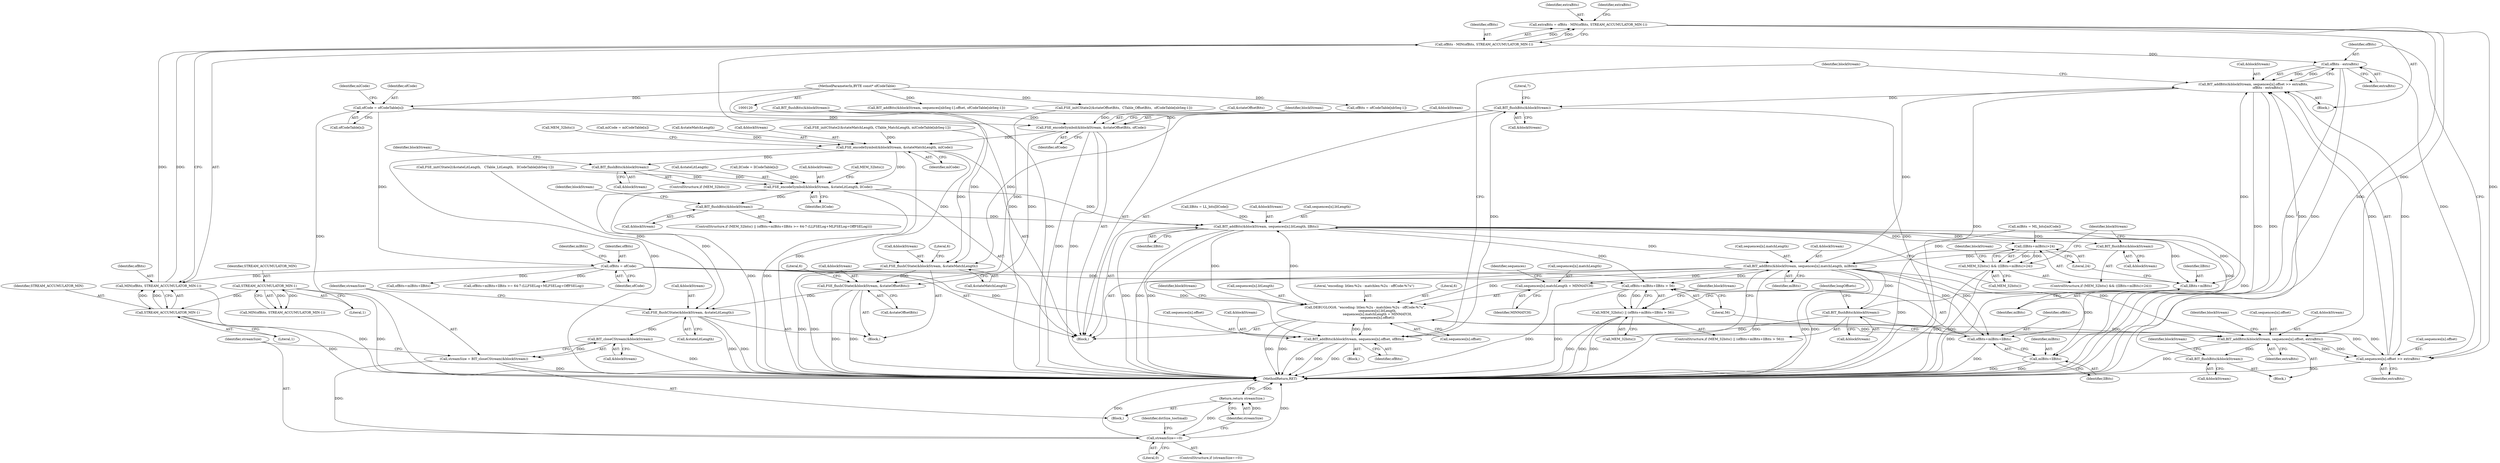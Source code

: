digraph "0_zstd_3e5cdf1b6a85843e991d7d10f6a2567c15580da0_2@integer" {
"1000461" [label="(Call,extraBits = ofBits - MIN(ofBits, STREAM_ACCUMULATOR_MIN-1))"];
"1000463" [label="(Call,ofBits - MIN(ofBits, STREAM_ACCUMULATOR_MIN-1))"];
"1000465" [label="(Call,MIN(ofBits, STREAM_ACCUMULATOR_MIN-1))"];
"1000342" [label="(Call,ofBits = ofCode)"];
"1000324" [label="(Call,ofCode = ofCodeTable[n])"];
"1000126" [label="(MethodParameterIn,BYTE const* ofCodeTable)"];
"1000467" [label="(Call,STREAM_ACCUMULATOR_MIN-1)"];
"1000248" [label="(Call,STREAM_ACCUMULATOR_MIN-1)"];
"1000473" [label="(Call,BIT_addBits(&blockStream, sequences[n].offset, extraBits))"];
"1000482" [label="(Call,BIT_flushBits(&blockStream))"];
"1000485" [label="(Call,BIT_addBits(&blockStream, sequences[n].offset >> extraBits,\n                            ofBits - extraBits))"];
"1000509" [label="(Call,BIT_flushBits(&blockStream))"];
"1000371" [label="(Call,FSE_encodeSymbol(&blockStream, &stateOffsetBits, ofCode))"];
"1000377" [label="(Call,FSE_encodeSymbol(&blockStream, &stateMatchLength, mlCode))"];
"1000385" [label="(Call,BIT_flushBits(&blockStream))"];
"1000388" [label="(Call,FSE_encodeSymbol(&blockStream, &stateLitLength, llCode))"];
"1000412" [label="(Call,BIT_flushBits(&blockStream))"];
"1000415" [label="(Call,BIT_addBits(&blockStream, sequences[n].litLength, llBits))"];
"1000351" [label="(Call,DEBUGLOG(6, \"encoding: litlen:%2u - matchlen:%2u - offCode:%7u\",\n                        sequences[n].litLength,\n                        sequences[n].matchLength + MINMATCH,\n                        sequences[n].offset))"];
"1000488" [label="(Call,sequences[n].offset >> extraBits)"];
"1000495" [label="(Call,ofBits - extraBits)"];
"1000500" [label="(Call,BIT_addBits(&blockStream, sequences[n].offset, ofBits))"];
"1000427" [label="(Call,(llBits+mlBits)>24)"];
"1000425" [label="(Call,MEM_32bits() && ((llBits+mlBits)>24))"];
"1000428" [label="(Call,llBits+mlBits)"];
"1000432" [label="(Call,BIT_flushBits(&blockStream))"];
"1000435" [label="(Call,BIT_addBits(&blockStream, sequences[n].matchLength, mlBits))"];
"1000359" [label="(Call,sequences[n].matchLength + MINMATCH)"];
"1000447" [label="(Call,ofBits+mlBits+llBits > 56)"];
"1000445" [label="(Call,MEM_32bits() || (ofBits+mlBits+llBits > 56))"];
"1000448" [label="(Call,ofBits+mlBits+llBits)"];
"1000450" [label="(Call,mlBits+llBits)"];
"1000454" [label="(Call,BIT_flushBits(&blockStream))"];
"1000552" [label="(Call,FSE_flushCState(&blockStream, &stateLitLength))"];
"1000561" [label="(Call,BIT_closeCStream(&blockStream))"];
"1000559" [label="(Call,streamSize = BIT_closeCStream(&blockStream))"];
"1000565" [label="(Call,streamSize==0)"];
"1000571" [label="(Return,return streamSize;)"];
"1000530" [label="(Call,FSE_flushCState(&blockStream, &stateMatchLength))"];
"1000541" [label="(Call,FSE_flushCState(&blockStream, &stateOffsetBits))"];
"1000285" [label="(Call,BIT_addBits(&blockStream, sequences[nbSeq-1].offset, ofCodeTable[nbSeq-1]))"];
"1000389" [label="(Call,&blockStream)"];
"1000386" [label="(Call,&blockStream)"];
"1000378" [label="(Call,&blockStream)"];
"1000359" [label="(Call,sequences[n].matchLength + MINMATCH)"];
"1000425" [label="(Call,MEM_32bits() && ((llBits+mlBits)>24))"];
"1000555" [label="(Call,&stateLitLength)"];
"1000560" [label="(Identifier,streamSize)"];
"1000430" [label="(Identifier,mlBits)"];
"1000177" [label="(Call,FSE_initCState2(&stateLitLength,   CTable_LitLength,   llCodeTable[nbSeq-1]))"];
"1000444" [label="(ControlStructure,if (MEM_32bits() || (ofBits+mlBits+llBits > 56)))"];
"1000456" [label="(Identifier,blockStream)"];
"1000466" [label="(Identifier,ofBits)"];
"1000467" [label="(Call,STREAM_ACCUMULATOR_MIN-1)"];
"1000567" [label="(Literal,0)"];
"1000503" [label="(Call,sequences[n].offset)"];
"1000246" [label="(Call,MIN(ofBits, STREAM_ACCUMULATOR_MIN-1))"];
"1000428" [label="(Call,llBits+mlBits)"];
"1000488" [label="(Call,sequences[n].offset >> extraBits)"];
"1000380" [label="(Call,&stateMatchLength)"];
"1000472" [label="(Block,)"];
"1000468" [label="(Identifier,STREAM_ACCUMULATOR_MIN)"];
"1000413" [label="(Call,&blockStream)"];
"1000324" [label="(Call,ofCode = ofCodeTable[n])"];
"1000433" [label="(Call,&blockStream)"];
"1000565" [label="(Call,streamSize==0)"];
"1000541" [label="(Call,FSE_flushCState(&blockStream, &stateOffsetBits))"];
"1000489" [label="(Call,sequences[n].offset)"];
"1000159" [label="(Call,FSE_initCState2(&stateMatchLength, CTable_MatchLength, mlCodeTable[nbSeq-1]))"];
"1000384" [label="(Call,MEM_32bits())"];
"1000377" [label="(Call,FSE_encodeSymbol(&blockStream, &stateMatchLength, mlCode))"];
"1000396" [label="(Call,MEM_32bits())"];
"1000557" [label="(Block,)"];
"1000376" [label="(Identifier,ofCode)"];
"1000374" [label="(Call,&stateOffsetBits)"];
"1000451" [label="(Identifier,mlBits)"];
"1000463" [label="(Call,ofBits - MIN(ofBits, STREAM_ACCUMULATOR_MIN-1))"];
"1000536" [label="(Literal,6)"];
"1000373" [label="(Identifier,blockStream)"];
"1000511" [label="(Identifier,blockStream)"];
"1000385" [label="(Call,BIT_flushBits(&blockStream))"];
"1000448" [label="(Call,ofBits+mlBits+llBits)"];
"1000432" [label="(Call,BIT_flushBits(&blockStream))"];
"1000450" [label="(Call,mlBits+llBits)"];
"1000330" [label="(Call,mlCode = mlCodeTable[n])"];
"1000544" [label="(Call,&stateOffsetBits)"];
"1000418" [label="(Call,sequences[n].litLength)"];
"1000336" [label="(Call,llBits = LL_bits[llCode])"];
"1000469" [label="(Literal,1)"];
"1000431" [label="(Literal,24)"];
"1000510" [label="(Call,&blockStream)"];
"1000531" [label="(Call,&blockStream)"];
"1000486" [label="(Call,&blockStream)"];
"1000461" [label="(Call,extraBits = ofBits - MIN(ofBits, STREAM_ACCUMULATOR_MIN-1))"];
"1000447" [label="(Call,ofBits+mlBits+llBits > 56)"];
"1000300" [label="(Call,BIT_flushBits(&blockStream))"];
"1000132" [label="(Block,)"];
"1000347" [label="(Identifier,mlBits)"];
"1000412" [label="(Call,BIT_flushBits(&blockStream))"];
"1000382" [label="(Identifier,mlCode)"];
"1000250" [label="(Literal,1)"];
"1000487" [label="(Identifier,blockStream)"];
"1000168" [label="(Call,FSE_initCState2(&stateOffsetBits,  CTable_OffsetBits,  ofCodeTable[nbSeq-1]))"];
"1000495" [label="(Call,ofBits - extraBits)"];
"1000485" [label="(Call,BIT_addBits(&blockStream, sequences[n].offset >> extraBits,\n                            ofBits - extraBits))"];
"1000417" [label="(Identifier,blockStream)"];
"1000513" [label="(Literal,7)"];
"1000390" [label="(Identifier,blockStream)"];
"1000459" [label="(Block,)"];
"1000354" [label="(Call,sequences[n].litLength)"];
"1000427" [label="(Call,(llBits+mlBits)>24)"];
"1000397" [label="(Call,ofBits+mlBits+llBits >= 64-7-(LLFSELog+MLFSELog+OffFSELog))"];
"1000449" [label="(Identifier,ofBits)"];
"1000343" [label="(Identifier,ofBits)"];
"1000415" [label="(Call,BIT_addBits(&blockStream, sequences[n].litLength, llBits))"];
"1000331" [label="(Identifier,mlCode)"];
"1000553" [label="(Call,&blockStream)"];
"1000464" [label="(Identifier,ofBits)"];
"1000496" [label="(Identifier,ofBits)"];
"1000452" [label="(Identifier,llBits)"];
"1000497" [label="(Identifier,extraBits)"];
"1000446" [label="(Call,MEM_32bits())"];
"1000344" [label="(Identifier,ofCode)"];
"1000248" [label="(Call,STREAM_ACCUMULATOR_MIN-1)"];
"1000508" [label="(Identifier,ofBits)"];
"1000453" [label="(Literal,56)"];
"1000436" [label="(Call,&blockStream)"];
"1000533" [label="(Call,&stateMatchLength)"];
"1000481" [label="(Identifier,extraBits)"];
"1000484" [label="(Identifier,blockStream)"];
"1000559" [label="(Call,streamSize = BIT_closeCStream(&blockStream))"];
"1000398" [label="(Call,ofBits+mlBits+llBits)"];
"1000435" [label="(Call,BIT_addBits(&blockStream, sequences[n].matchLength, mlBits))"];
"1000499" [label="(Block,)"];
"1000360" [label="(Call,sequences[n].matchLength)"];
"1000443" [label="(Identifier,mlBits)"];
"1000391" [label="(Call,&stateLitLength)"];
"1000316" [label="(Block,)"];
"1000325" [label="(Identifier,ofCode)"];
"1000445" [label="(Call,MEM_32bits() || (ofBits+mlBits+llBits > 56))"];
"1000366" [label="(Call,sequences[n].offset)"];
"1000501" [label="(Call,&blockStream)"];
"1000383" [label="(ControlStructure,if (MEM_32bits()))"];
"1000552" [label="(Call,FSE_flushCState(&blockStream, &stateLitLength))"];
"1000424" [label="(ControlStructure,if (MEM_32bits() && ((llBits+mlBits)>24)))"];
"1000438" [label="(Call,sequences[n].matchLength)"];
"1000365" [label="(Identifier,MINMATCH)"];
"1000126" [label="(MethodParameterIn,BYTE const* ofCodeTable)"];
"1000494" [label="(Identifier,extraBits)"];
"1000462" [label="(Identifier,extraBits)"];
"1000458" [label="(Identifier,longOffsets)"];
"1000379" [label="(Identifier,blockStream)"];
"1000542" [label="(Call,&blockStream)"];
"1000547" [label="(Literal,6)"];
"1000509" [label="(Call,BIT_flushBits(&blockStream))"];
"1000465" [label="(Call,MIN(ofBits, STREAM_ACCUMULATOR_MIN-1))"];
"1000353" [label="(Literal,\"encoding: litlen:%2u - matchlen:%2u - offCode:%7u\")"];
"1000371" [label="(Call,FSE_encodeSymbol(&blockStream, &stateOffsetBits, ofCode))"];
"1000561" [label="(Call,BIT_closeCStream(&blockStream))"];
"1000564" [label="(ControlStructure,if (streamSize==0))"];
"1000429" [label="(Identifier,llBits)"];
"1000454" [label="(Call,BIT_flushBits(&blockStream))"];
"1000393" [label="(Identifier,llCode)"];
"1000476" [label="(Call,sequences[n].offset)"];
"1000562" [label="(Call,&blockStream)"];
"1000570" [label="(Identifier,dstSize_tooSmall)"];
"1000423" [label="(Identifier,llBits)"];
"1000372" [label="(Call,&blockStream)"];
"1000426" [label="(Call,MEM_32bits())"];
"1000437" [label="(Identifier,blockStream)"];
"1000530" [label="(Call,FSE_flushCState(&blockStream, &stateMatchLength))"];
"1000572" [label="(Identifier,streamSize)"];
"1000234" [label="(Call,ofBits = ofCodeTable[nbSeq-1])"];
"1000482" [label="(Call,BIT_flushBits(&blockStream))"];
"1000483" [label="(Call,&blockStream)"];
"1000473" [label="(Call,BIT_addBits(&blockStream, sequences[n].offset, extraBits))"];
"1000342" [label="(Call,ofBits = ofCode)"];
"1000346" [label="(Call,mlBits = ML_bits[mlCode])"];
"1000566" [label="(Identifier,streamSize)"];
"1000571" [label="(Return,return streamSize;)"];
"1000326" [label="(Call,ofCodeTable[n])"];
"1000368" [label="(Identifier,sequences)"];
"1000388" [label="(Call,FSE_encodeSymbol(&blockStream, &stateLitLength, llCode))"];
"1000394" [label="(ControlStructure,if (MEM_32bits() || (ofBits+mlBits+llBits >= 64-7-(LLFSELog+MLFSELog+OffFSELog))))"];
"1000434" [label="(Identifier,blockStream)"];
"1000351" [label="(Call,DEBUGLOG(6, \"encoding: litlen:%2u - matchlen:%2u - offCode:%7u\",\n                        sequences[n].litLength,\n                        sequences[n].matchLength + MINMATCH,\n                        sequences[n].offset))"];
"1000416" [label="(Call,&blockStream)"];
"1000573" [label="(MethodReturn,RET)"];
"1000500" [label="(Call,BIT_addBits(&blockStream, sequences[n].offset, ofBits))"];
"1000471" [label="(Identifier,extraBits)"];
"1000318" [label="(Call,llCode = llCodeTable[n])"];
"1000455" [label="(Call,&blockStream)"];
"1000474" [label="(Call,&blockStream)"];
"1000352" [label="(Literal,6)"];
"1000249" [label="(Identifier,STREAM_ACCUMULATOR_MIN)"];
"1000461" -> "1000459"  [label="AST: "];
"1000461" -> "1000463"  [label="CFG: "];
"1000462" -> "1000461"  [label="AST: "];
"1000463" -> "1000461"  [label="AST: "];
"1000471" -> "1000461"  [label="CFG: "];
"1000461" -> "1000573"  [label="DDG: "];
"1000463" -> "1000461"  [label="DDG: "];
"1000463" -> "1000461"  [label="DDG: "];
"1000461" -> "1000473"  [label="DDG: "];
"1000461" -> "1000488"  [label="DDG: "];
"1000463" -> "1000465"  [label="CFG: "];
"1000464" -> "1000463"  [label="AST: "];
"1000465" -> "1000463"  [label="AST: "];
"1000463" -> "1000573"  [label="DDG: "];
"1000465" -> "1000463"  [label="DDG: "];
"1000465" -> "1000463"  [label="DDG: "];
"1000463" -> "1000495"  [label="DDG: "];
"1000465" -> "1000467"  [label="CFG: "];
"1000466" -> "1000465"  [label="AST: "];
"1000467" -> "1000465"  [label="AST: "];
"1000465" -> "1000573"  [label="DDG: "];
"1000342" -> "1000465"  [label="DDG: "];
"1000467" -> "1000465"  [label="DDG: "];
"1000467" -> "1000465"  [label="DDG: "];
"1000342" -> "1000316"  [label="AST: "];
"1000342" -> "1000344"  [label="CFG: "];
"1000343" -> "1000342"  [label="AST: "];
"1000344" -> "1000342"  [label="AST: "];
"1000347" -> "1000342"  [label="CFG: "];
"1000324" -> "1000342"  [label="DDG: "];
"1000342" -> "1000397"  [label="DDG: "];
"1000342" -> "1000398"  [label="DDG: "];
"1000342" -> "1000447"  [label="DDG: "];
"1000342" -> "1000448"  [label="DDG: "];
"1000342" -> "1000500"  [label="DDG: "];
"1000324" -> "1000316"  [label="AST: "];
"1000324" -> "1000326"  [label="CFG: "];
"1000325" -> "1000324"  [label="AST: "];
"1000326" -> "1000324"  [label="AST: "];
"1000331" -> "1000324"  [label="CFG: "];
"1000324" -> "1000573"  [label="DDG: "];
"1000126" -> "1000324"  [label="DDG: "];
"1000324" -> "1000371"  [label="DDG: "];
"1000126" -> "1000120"  [label="AST: "];
"1000126" -> "1000573"  [label="DDG: "];
"1000126" -> "1000168"  [label="DDG: "];
"1000126" -> "1000234"  [label="DDG: "];
"1000126" -> "1000285"  [label="DDG: "];
"1000467" -> "1000469"  [label="CFG: "];
"1000468" -> "1000467"  [label="AST: "];
"1000469" -> "1000467"  [label="AST: "];
"1000467" -> "1000573"  [label="DDG: "];
"1000248" -> "1000467"  [label="DDG: "];
"1000248" -> "1000246"  [label="AST: "];
"1000248" -> "1000250"  [label="CFG: "];
"1000249" -> "1000248"  [label="AST: "];
"1000250" -> "1000248"  [label="AST: "];
"1000246" -> "1000248"  [label="CFG: "];
"1000248" -> "1000573"  [label="DDG: "];
"1000248" -> "1000246"  [label="DDG: "];
"1000248" -> "1000246"  [label="DDG: "];
"1000473" -> "1000472"  [label="AST: "];
"1000473" -> "1000481"  [label="CFG: "];
"1000474" -> "1000473"  [label="AST: "];
"1000476" -> "1000473"  [label="AST: "];
"1000481" -> "1000473"  [label="AST: "];
"1000484" -> "1000473"  [label="CFG: "];
"1000473" -> "1000573"  [label="DDG: "];
"1000454" -> "1000473"  [label="DDG: "];
"1000435" -> "1000473"  [label="DDG: "];
"1000351" -> "1000473"  [label="DDG: "];
"1000473" -> "1000482"  [label="DDG: "];
"1000473" -> "1000488"  [label="DDG: "];
"1000473" -> "1000488"  [label="DDG: "];
"1000482" -> "1000472"  [label="AST: "];
"1000482" -> "1000483"  [label="CFG: "];
"1000483" -> "1000482"  [label="AST: "];
"1000487" -> "1000482"  [label="CFG: "];
"1000482" -> "1000485"  [label="DDG: "];
"1000485" -> "1000459"  [label="AST: "];
"1000485" -> "1000495"  [label="CFG: "];
"1000486" -> "1000485"  [label="AST: "];
"1000488" -> "1000485"  [label="AST: "];
"1000495" -> "1000485"  [label="AST: "];
"1000511" -> "1000485"  [label="CFG: "];
"1000485" -> "1000573"  [label="DDG: "];
"1000485" -> "1000573"  [label="DDG: "];
"1000485" -> "1000573"  [label="DDG: "];
"1000454" -> "1000485"  [label="DDG: "];
"1000435" -> "1000485"  [label="DDG: "];
"1000488" -> "1000485"  [label="DDG: "];
"1000488" -> "1000485"  [label="DDG: "];
"1000495" -> "1000485"  [label="DDG: "];
"1000495" -> "1000485"  [label="DDG: "];
"1000485" -> "1000509"  [label="DDG: "];
"1000509" -> "1000316"  [label="AST: "];
"1000509" -> "1000510"  [label="CFG: "];
"1000510" -> "1000509"  [label="AST: "];
"1000513" -> "1000509"  [label="CFG: "];
"1000509" -> "1000573"  [label="DDG: "];
"1000509" -> "1000371"  [label="DDG: "];
"1000500" -> "1000509"  [label="DDG: "];
"1000509" -> "1000530"  [label="DDG: "];
"1000371" -> "1000316"  [label="AST: "];
"1000371" -> "1000376"  [label="CFG: "];
"1000372" -> "1000371"  [label="AST: "];
"1000374" -> "1000371"  [label="AST: "];
"1000376" -> "1000371"  [label="AST: "];
"1000379" -> "1000371"  [label="CFG: "];
"1000371" -> "1000573"  [label="DDG: "];
"1000371" -> "1000573"  [label="DDG: "];
"1000300" -> "1000371"  [label="DDG: "];
"1000168" -> "1000371"  [label="DDG: "];
"1000371" -> "1000377"  [label="DDG: "];
"1000371" -> "1000541"  [label="DDG: "];
"1000377" -> "1000316"  [label="AST: "];
"1000377" -> "1000382"  [label="CFG: "];
"1000378" -> "1000377"  [label="AST: "];
"1000380" -> "1000377"  [label="AST: "];
"1000382" -> "1000377"  [label="AST: "];
"1000384" -> "1000377"  [label="CFG: "];
"1000377" -> "1000573"  [label="DDG: "];
"1000377" -> "1000573"  [label="DDG: "];
"1000159" -> "1000377"  [label="DDG: "];
"1000330" -> "1000377"  [label="DDG: "];
"1000377" -> "1000385"  [label="DDG: "];
"1000377" -> "1000388"  [label="DDG: "];
"1000377" -> "1000530"  [label="DDG: "];
"1000385" -> "1000383"  [label="AST: "];
"1000385" -> "1000386"  [label="CFG: "];
"1000386" -> "1000385"  [label="AST: "];
"1000390" -> "1000385"  [label="CFG: "];
"1000385" -> "1000388"  [label="DDG: "];
"1000388" -> "1000316"  [label="AST: "];
"1000388" -> "1000393"  [label="CFG: "];
"1000389" -> "1000388"  [label="AST: "];
"1000391" -> "1000388"  [label="AST: "];
"1000393" -> "1000388"  [label="AST: "];
"1000396" -> "1000388"  [label="CFG: "];
"1000388" -> "1000573"  [label="DDG: "];
"1000388" -> "1000573"  [label="DDG: "];
"1000177" -> "1000388"  [label="DDG: "];
"1000318" -> "1000388"  [label="DDG: "];
"1000388" -> "1000412"  [label="DDG: "];
"1000388" -> "1000415"  [label="DDG: "];
"1000388" -> "1000552"  [label="DDG: "];
"1000412" -> "1000394"  [label="AST: "];
"1000412" -> "1000413"  [label="CFG: "];
"1000413" -> "1000412"  [label="AST: "];
"1000417" -> "1000412"  [label="CFG: "];
"1000412" -> "1000415"  [label="DDG: "];
"1000415" -> "1000316"  [label="AST: "];
"1000415" -> "1000423"  [label="CFG: "];
"1000416" -> "1000415"  [label="AST: "];
"1000418" -> "1000415"  [label="AST: "];
"1000423" -> "1000415"  [label="AST: "];
"1000426" -> "1000415"  [label="CFG: "];
"1000415" -> "1000573"  [label="DDG: "];
"1000415" -> "1000573"  [label="DDG: "];
"1000415" -> "1000573"  [label="DDG: "];
"1000415" -> "1000351"  [label="DDG: "];
"1000351" -> "1000415"  [label="DDG: "];
"1000336" -> "1000415"  [label="DDG: "];
"1000415" -> "1000427"  [label="DDG: "];
"1000415" -> "1000428"  [label="DDG: "];
"1000415" -> "1000432"  [label="DDG: "];
"1000415" -> "1000435"  [label="DDG: "];
"1000415" -> "1000447"  [label="DDG: "];
"1000415" -> "1000448"  [label="DDG: "];
"1000415" -> "1000450"  [label="DDG: "];
"1000351" -> "1000316"  [label="AST: "];
"1000351" -> "1000366"  [label="CFG: "];
"1000352" -> "1000351"  [label="AST: "];
"1000353" -> "1000351"  [label="AST: "];
"1000354" -> "1000351"  [label="AST: "];
"1000359" -> "1000351"  [label="AST: "];
"1000366" -> "1000351"  [label="AST: "];
"1000373" -> "1000351"  [label="CFG: "];
"1000351" -> "1000573"  [label="DDG: "];
"1000351" -> "1000573"  [label="DDG: "];
"1000435" -> "1000351"  [label="DDG: "];
"1000488" -> "1000351"  [label="DDG: "];
"1000500" -> "1000351"  [label="DDG: "];
"1000351" -> "1000488"  [label="DDG: "];
"1000351" -> "1000500"  [label="DDG: "];
"1000488" -> "1000494"  [label="CFG: "];
"1000489" -> "1000488"  [label="AST: "];
"1000494" -> "1000488"  [label="AST: "];
"1000496" -> "1000488"  [label="CFG: "];
"1000488" -> "1000573"  [label="DDG: "];
"1000488" -> "1000495"  [label="DDG: "];
"1000495" -> "1000497"  [label="CFG: "];
"1000496" -> "1000495"  [label="AST: "];
"1000497" -> "1000495"  [label="AST: "];
"1000495" -> "1000573"  [label="DDG: "];
"1000495" -> "1000573"  [label="DDG: "];
"1000500" -> "1000499"  [label="AST: "];
"1000500" -> "1000508"  [label="CFG: "];
"1000501" -> "1000500"  [label="AST: "];
"1000503" -> "1000500"  [label="AST: "];
"1000508" -> "1000500"  [label="AST: "];
"1000511" -> "1000500"  [label="CFG: "];
"1000500" -> "1000573"  [label="DDG: "];
"1000500" -> "1000573"  [label="DDG: "];
"1000500" -> "1000573"  [label="DDG: "];
"1000454" -> "1000500"  [label="DDG: "];
"1000435" -> "1000500"  [label="DDG: "];
"1000427" -> "1000425"  [label="AST: "];
"1000427" -> "1000431"  [label="CFG: "];
"1000428" -> "1000427"  [label="AST: "];
"1000431" -> "1000427"  [label="AST: "];
"1000425" -> "1000427"  [label="CFG: "];
"1000427" -> "1000573"  [label="DDG: "];
"1000427" -> "1000425"  [label="DDG: "];
"1000427" -> "1000425"  [label="DDG: "];
"1000346" -> "1000427"  [label="DDG: "];
"1000425" -> "1000424"  [label="AST: "];
"1000425" -> "1000426"  [label="CFG: "];
"1000426" -> "1000425"  [label="AST: "];
"1000434" -> "1000425"  [label="CFG: "];
"1000437" -> "1000425"  [label="CFG: "];
"1000425" -> "1000573"  [label="DDG: "];
"1000425" -> "1000573"  [label="DDG: "];
"1000428" -> "1000430"  [label="CFG: "];
"1000429" -> "1000428"  [label="AST: "];
"1000430" -> "1000428"  [label="AST: "];
"1000431" -> "1000428"  [label="CFG: "];
"1000428" -> "1000573"  [label="DDG: "];
"1000346" -> "1000428"  [label="DDG: "];
"1000432" -> "1000424"  [label="AST: "];
"1000432" -> "1000433"  [label="CFG: "];
"1000433" -> "1000432"  [label="AST: "];
"1000437" -> "1000432"  [label="CFG: "];
"1000432" -> "1000435"  [label="DDG: "];
"1000435" -> "1000316"  [label="AST: "];
"1000435" -> "1000443"  [label="CFG: "];
"1000436" -> "1000435"  [label="AST: "];
"1000438" -> "1000435"  [label="AST: "];
"1000443" -> "1000435"  [label="AST: "];
"1000446" -> "1000435"  [label="CFG: "];
"1000435" -> "1000573"  [label="DDG: "];
"1000435" -> "1000573"  [label="DDG: "];
"1000435" -> "1000573"  [label="DDG: "];
"1000435" -> "1000359"  [label="DDG: "];
"1000346" -> "1000435"  [label="DDG: "];
"1000435" -> "1000447"  [label="DDG: "];
"1000435" -> "1000448"  [label="DDG: "];
"1000435" -> "1000450"  [label="DDG: "];
"1000435" -> "1000454"  [label="DDG: "];
"1000359" -> "1000365"  [label="CFG: "];
"1000360" -> "1000359"  [label="AST: "];
"1000365" -> "1000359"  [label="AST: "];
"1000368" -> "1000359"  [label="CFG: "];
"1000359" -> "1000573"  [label="DDG: "];
"1000447" -> "1000445"  [label="AST: "];
"1000447" -> "1000453"  [label="CFG: "];
"1000448" -> "1000447"  [label="AST: "];
"1000453" -> "1000447"  [label="AST: "];
"1000445" -> "1000447"  [label="CFG: "];
"1000447" -> "1000573"  [label="DDG: "];
"1000447" -> "1000445"  [label="DDG: "];
"1000447" -> "1000445"  [label="DDG: "];
"1000445" -> "1000444"  [label="AST: "];
"1000445" -> "1000446"  [label="CFG: "];
"1000446" -> "1000445"  [label="AST: "];
"1000456" -> "1000445"  [label="CFG: "];
"1000458" -> "1000445"  [label="CFG: "];
"1000445" -> "1000573"  [label="DDG: "];
"1000445" -> "1000573"  [label="DDG: "];
"1000445" -> "1000573"  [label="DDG: "];
"1000448" -> "1000450"  [label="CFG: "];
"1000449" -> "1000448"  [label="AST: "];
"1000450" -> "1000448"  [label="AST: "];
"1000453" -> "1000448"  [label="CFG: "];
"1000448" -> "1000573"  [label="DDG: "];
"1000450" -> "1000452"  [label="CFG: "];
"1000451" -> "1000450"  [label="AST: "];
"1000452" -> "1000450"  [label="AST: "];
"1000450" -> "1000573"  [label="DDG: "];
"1000450" -> "1000573"  [label="DDG: "];
"1000454" -> "1000444"  [label="AST: "];
"1000454" -> "1000455"  [label="CFG: "];
"1000455" -> "1000454"  [label="AST: "];
"1000458" -> "1000454"  [label="CFG: "];
"1000552" -> "1000132"  [label="AST: "];
"1000552" -> "1000555"  [label="CFG: "];
"1000553" -> "1000552"  [label="AST: "];
"1000555" -> "1000552"  [label="AST: "];
"1000560" -> "1000552"  [label="CFG: "];
"1000552" -> "1000573"  [label="DDG: "];
"1000552" -> "1000573"  [label="DDG: "];
"1000541" -> "1000552"  [label="DDG: "];
"1000177" -> "1000552"  [label="DDG: "];
"1000552" -> "1000561"  [label="DDG: "];
"1000561" -> "1000559"  [label="AST: "];
"1000561" -> "1000562"  [label="CFG: "];
"1000562" -> "1000561"  [label="AST: "];
"1000559" -> "1000561"  [label="CFG: "];
"1000561" -> "1000573"  [label="DDG: "];
"1000561" -> "1000559"  [label="DDG: "];
"1000559" -> "1000557"  [label="AST: "];
"1000560" -> "1000559"  [label="AST: "];
"1000566" -> "1000559"  [label="CFG: "];
"1000559" -> "1000573"  [label="DDG: "];
"1000559" -> "1000565"  [label="DDG: "];
"1000565" -> "1000564"  [label="AST: "];
"1000565" -> "1000567"  [label="CFG: "];
"1000566" -> "1000565"  [label="AST: "];
"1000567" -> "1000565"  [label="AST: "];
"1000570" -> "1000565"  [label="CFG: "];
"1000572" -> "1000565"  [label="CFG: "];
"1000565" -> "1000573"  [label="DDG: "];
"1000565" -> "1000573"  [label="DDG: "];
"1000565" -> "1000571"  [label="DDG: "];
"1000571" -> "1000557"  [label="AST: "];
"1000571" -> "1000572"  [label="CFG: "];
"1000572" -> "1000571"  [label="AST: "];
"1000573" -> "1000571"  [label="CFG: "];
"1000571" -> "1000573"  [label="DDG: "];
"1000572" -> "1000571"  [label="DDG: "];
"1000530" -> "1000132"  [label="AST: "];
"1000530" -> "1000533"  [label="CFG: "];
"1000531" -> "1000530"  [label="AST: "];
"1000533" -> "1000530"  [label="AST: "];
"1000536" -> "1000530"  [label="CFG: "];
"1000530" -> "1000573"  [label="DDG: "];
"1000530" -> "1000573"  [label="DDG: "];
"1000300" -> "1000530"  [label="DDG: "];
"1000159" -> "1000530"  [label="DDG: "];
"1000530" -> "1000541"  [label="DDG: "];
"1000541" -> "1000132"  [label="AST: "];
"1000541" -> "1000544"  [label="CFG: "];
"1000542" -> "1000541"  [label="AST: "];
"1000544" -> "1000541"  [label="AST: "];
"1000547" -> "1000541"  [label="CFG: "];
"1000541" -> "1000573"  [label="DDG: "];
"1000541" -> "1000573"  [label="DDG: "];
"1000168" -> "1000541"  [label="DDG: "];
}
